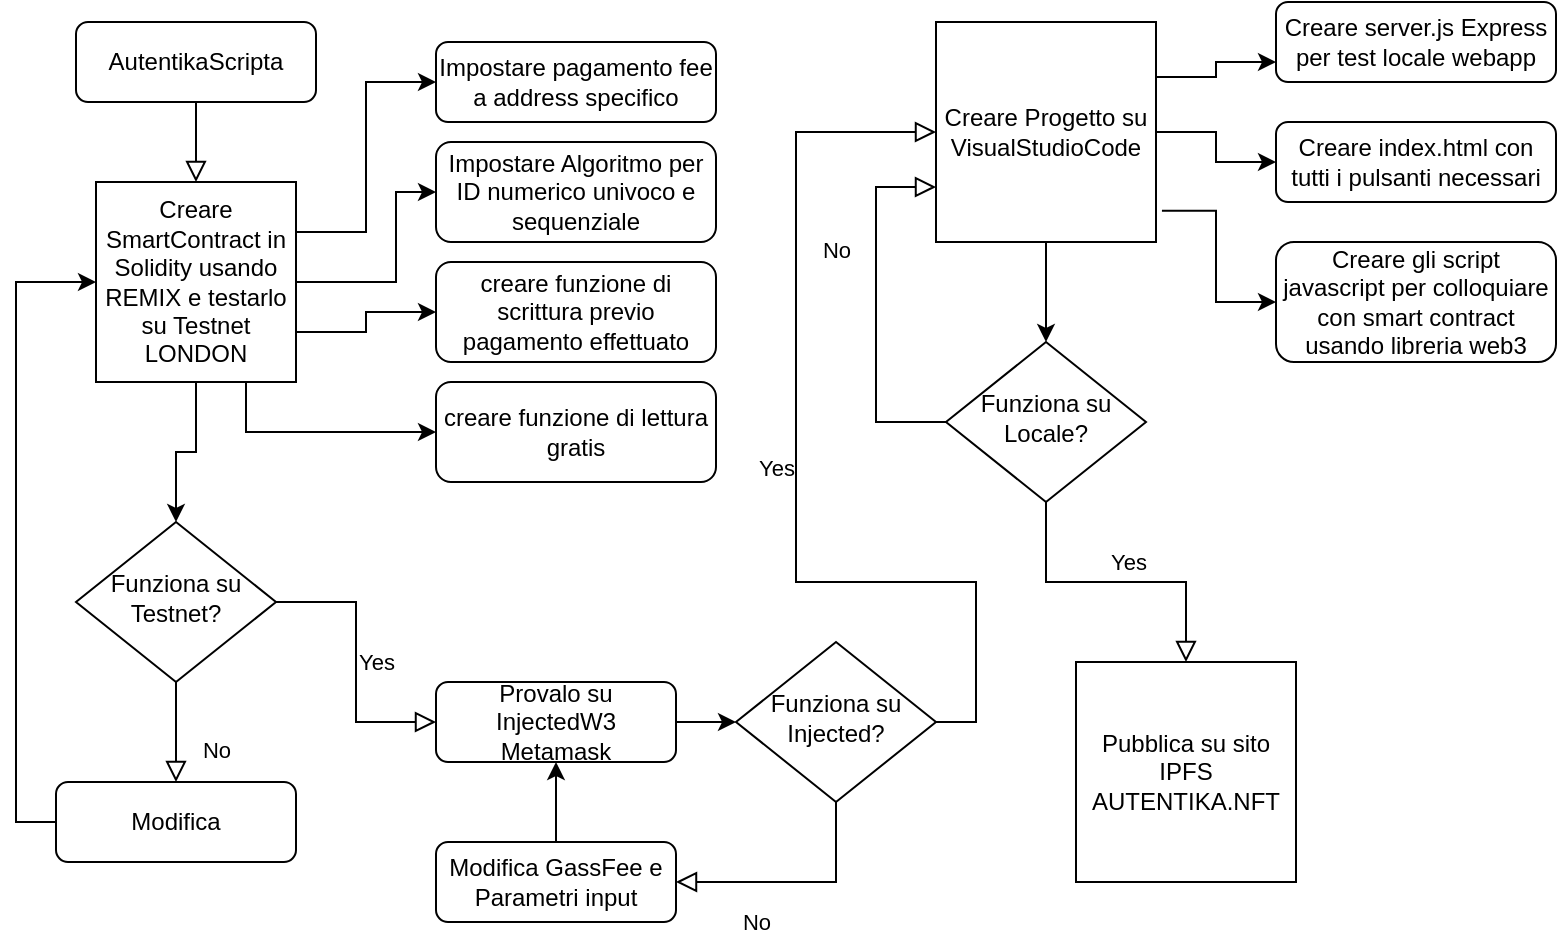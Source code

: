 <mxfile version="20.7.4" type="github">
  <diagram id="C5RBs43oDa-KdzZeNtuy" name="Page-1">
    <mxGraphModel dx="1863" dy="549" grid="1" gridSize="10" guides="1" tooltips="1" connect="1" arrows="1" fold="1" page="1" pageScale="1" pageWidth="827" pageHeight="1169" math="0" shadow="0">
      <root>
        <mxCell id="WIyWlLk6GJQsqaUBKTNV-0" />
        <mxCell id="WIyWlLk6GJQsqaUBKTNV-1" parent="WIyWlLk6GJQsqaUBKTNV-0" />
        <mxCell id="WIyWlLk6GJQsqaUBKTNV-2" value="" style="rounded=0;html=1;jettySize=auto;orthogonalLoop=1;fontSize=11;endArrow=block;endFill=0;endSize=8;strokeWidth=1;shadow=0;labelBackgroundColor=none;edgeStyle=orthogonalEdgeStyle;entryX=0.5;entryY=0;entryDx=0;entryDy=0;" parent="WIyWlLk6GJQsqaUBKTNV-1" source="WIyWlLk6GJQsqaUBKTNV-3" target="DQTBP6IMitFv8wZQ9XvU-0" edge="1">
          <mxGeometry relative="1" as="geometry">
            <mxPoint x="220" y="170" as="targetPoint" />
          </mxGeometry>
        </mxCell>
        <mxCell id="WIyWlLk6GJQsqaUBKTNV-3" value="AutentikaScripta" style="rounded=1;whiteSpace=wrap;html=1;fontSize=12;glass=0;strokeWidth=1;shadow=0;" parent="WIyWlLk6GJQsqaUBKTNV-1" vertex="1">
          <mxGeometry x="30" y="20" width="120" height="40" as="geometry" />
        </mxCell>
        <mxCell id="WIyWlLk6GJQsqaUBKTNV-7" value="Impostare pagamento fee a address specifico" style="rounded=1;whiteSpace=wrap;html=1;fontSize=12;glass=0;strokeWidth=1;shadow=0;" parent="WIyWlLk6GJQsqaUBKTNV-1" vertex="1">
          <mxGeometry x="210" y="30" width="140" height="40" as="geometry" />
        </mxCell>
        <mxCell id="WIyWlLk6GJQsqaUBKTNV-8" value="No" style="rounded=0;html=1;jettySize=auto;orthogonalLoop=1;fontSize=11;endArrow=block;endFill=0;endSize=8;strokeWidth=1;shadow=0;labelBackgroundColor=none;edgeStyle=orthogonalEdgeStyle;" parent="WIyWlLk6GJQsqaUBKTNV-1" source="WIyWlLk6GJQsqaUBKTNV-10" target="WIyWlLk6GJQsqaUBKTNV-11" edge="1">
          <mxGeometry x="0.333" y="20" relative="1" as="geometry">
            <mxPoint as="offset" />
          </mxGeometry>
        </mxCell>
        <mxCell id="WIyWlLk6GJQsqaUBKTNV-9" value="Yes" style="edgeStyle=orthogonalEdgeStyle;rounded=0;html=1;jettySize=auto;orthogonalLoop=1;fontSize=11;endArrow=block;endFill=0;endSize=8;strokeWidth=1;shadow=0;labelBackgroundColor=none;" parent="WIyWlLk6GJQsqaUBKTNV-1" source="WIyWlLk6GJQsqaUBKTNV-10" target="WIyWlLk6GJQsqaUBKTNV-12" edge="1">
          <mxGeometry y="10" relative="1" as="geometry">
            <mxPoint as="offset" />
          </mxGeometry>
        </mxCell>
        <mxCell id="WIyWlLk6GJQsqaUBKTNV-10" value="Funziona su Testnet?" style="rhombus;whiteSpace=wrap;html=1;shadow=0;fontFamily=Helvetica;fontSize=12;align=center;strokeWidth=1;spacing=6;spacingTop=-4;" parent="WIyWlLk6GJQsqaUBKTNV-1" vertex="1">
          <mxGeometry x="30" y="270" width="100" height="80" as="geometry" />
        </mxCell>
        <mxCell id="DQTBP6IMitFv8wZQ9XvU-20" style="edgeStyle=orthogonalEdgeStyle;rounded=0;orthogonalLoop=1;jettySize=auto;html=1;exitX=0;exitY=0.5;exitDx=0;exitDy=0;entryX=0;entryY=0.5;entryDx=0;entryDy=0;" edge="1" parent="WIyWlLk6GJQsqaUBKTNV-1" source="WIyWlLk6GJQsqaUBKTNV-11" target="DQTBP6IMitFv8wZQ9XvU-0">
          <mxGeometry relative="1" as="geometry" />
        </mxCell>
        <mxCell id="WIyWlLk6GJQsqaUBKTNV-11" value="Modifica" style="rounded=1;whiteSpace=wrap;html=1;fontSize=12;glass=0;strokeWidth=1;shadow=0;" parent="WIyWlLk6GJQsqaUBKTNV-1" vertex="1">
          <mxGeometry x="20" y="400" width="120" height="40" as="geometry" />
        </mxCell>
        <mxCell id="DQTBP6IMitFv8wZQ9XvU-23" style="edgeStyle=orthogonalEdgeStyle;rounded=0;orthogonalLoop=1;jettySize=auto;html=1;exitX=1;exitY=0.5;exitDx=0;exitDy=0;entryX=0;entryY=0.5;entryDx=0;entryDy=0;" edge="1" parent="WIyWlLk6GJQsqaUBKTNV-1" source="WIyWlLk6GJQsqaUBKTNV-12" target="DQTBP6IMitFv8wZQ9XvU-21">
          <mxGeometry relative="1" as="geometry" />
        </mxCell>
        <mxCell id="WIyWlLk6GJQsqaUBKTNV-12" value="Provalo su InjectedW3 Metamask" style="rounded=1;whiteSpace=wrap;html=1;fontSize=12;glass=0;strokeWidth=1;shadow=0;" parent="WIyWlLk6GJQsqaUBKTNV-1" vertex="1">
          <mxGeometry x="210" y="350" width="120" height="40" as="geometry" />
        </mxCell>
        <mxCell id="DQTBP6IMitFv8wZQ9XvU-4" style="edgeStyle=orthogonalEdgeStyle;rounded=0;orthogonalLoop=1;jettySize=auto;html=1;exitX=1;exitY=0.25;exitDx=0;exitDy=0;entryX=0;entryY=0.5;entryDx=0;entryDy=0;" edge="1" parent="WIyWlLk6GJQsqaUBKTNV-1" source="DQTBP6IMitFv8wZQ9XvU-0" target="WIyWlLk6GJQsqaUBKTNV-7">
          <mxGeometry relative="1" as="geometry" />
        </mxCell>
        <mxCell id="DQTBP6IMitFv8wZQ9XvU-8" style="edgeStyle=orthogonalEdgeStyle;rounded=0;orthogonalLoop=1;jettySize=auto;html=1;exitX=1;exitY=0.5;exitDx=0;exitDy=0;entryX=0;entryY=0.5;entryDx=0;entryDy=0;" edge="1" parent="WIyWlLk6GJQsqaUBKTNV-1" source="DQTBP6IMitFv8wZQ9XvU-0" target="DQTBP6IMitFv8wZQ9XvU-5">
          <mxGeometry relative="1" as="geometry">
            <Array as="points">
              <mxPoint x="190" y="150" />
              <mxPoint x="190" y="105" />
            </Array>
          </mxGeometry>
        </mxCell>
        <mxCell id="DQTBP6IMitFv8wZQ9XvU-11" style="edgeStyle=orthogonalEdgeStyle;rounded=0;orthogonalLoop=1;jettySize=auto;html=1;exitX=1;exitY=0.75;exitDx=0;exitDy=0;entryX=0;entryY=0.5;entryDx=0;entryDy=0;" edge="1" parent="WIyWlLk6GJQsqaUBKTNV-1" source="DQTBP6IMitFv8wZQ9XvU-0" target="DQTBP6IMitFv8wZQ9XvU-9">
          <mxGeometry relative="1" as="geometry" />
        </mxCell>
        <mxCell id="DQTBP6IMitFv8wZQ9XvU-16" style="edgeStyle=orthogonalEdgeStyle;rounded=0;orthogonalLoop=1;jettySize=auto;html=1;exitX=0.75;exitY=1;exitDx=0;exitDy=0;entryX=0;entryY=0.5;entryDx=0;entryDy=0;" edge="1" parent="WIyWlLk6GJQsqaUBKTNV-1" source="DQTBP6IMitFv8wZQ9XvU-0" target="DQTBP6IMitFv8wZQ9XvU-12">
          <mxGeometry relative="1" as="geometry" />
        </mxCell>
        <mxCell id="DQTBP6IMitFv8wZQ9XvU-18" style="edgeStyle=orthogonalEdgeStyle;rounded=0;orthogonalLoop=1;jettySize=auto;html=1;exitX=0.5;exitY=1;exitDx=0;exitDy=0;entryX=0.5;entryY=0;entryDx=0;entryDy=0;" edge="1" parent="WIyWlLk6GJQsqaUBKTNV-1" source="DQTBP6IMitFv8wZQ9XvU-0" target="WIyWlLk6GJQsqaUBKTNV-10">
          <mxGeometry relative="1" as="geometry" />
        </mxCell>
        <mxCell id="DQTBP6IMitFv8wZQ9XvU-0" value="Creare SmartContract in Solidity usando REMIX e testarlo su Testnet LONDON" style="whiteSpace=wrap;html=1;aspect=fixed;" vertex="1" parent="WIyWlLk6GJQsqaUBKTNV-1">
          <mxGeometry x="40" y="100" width="100" height="100" as="geometry" />
        </mxCell>
        <mxCell id="DQTBP6IMitFv8wZQ9XvU-5" value="Impostare Algoritmo per ID numerico univoco e sequenziale" style="rounded=1;whiteSpace=wrap;html=1;fontSize=12;glass=0;strokeWidth=1;shadow=0;" vertex="1" parent="WIyWlLk6GJQsqaUBKTNV-1">
          <mxGeometry x="210" y="80" width="140" height="50" as="geometry" />
        </mxCell>
        <mxCell id="DQTBP6IMitFv8wZQ9XvU-9" value="creare funzione di scrittura previo pagamento effettuato" style="rounded=1;whiteSpace=wrap;html=1;fontSize=12;glass=0;strokeWidth=1;shadow=0;" vertex="1" parent="WIyWlLk6GJQsqaUBKTNV-1">
          <mxGeometry x="210" y="140" width="140" height="50" as="geometry" />
        </mxCell>
        <mxCell id="DQTBP6IMitFv8wZQ9XvU-12" value="creare funzione di lettura gratis" style="rounded=1;whiteSpace=wrap;html=1;fontSize=12;glass=0;strokeWidth=1;shadow=0;" vertex="1" parent="WIyWlLk6GJQsqaUBKTNV-1">
          <mxGeometry x="210" y="200" width="140" height="50" as="geometry" />
        </mxCell>
        <mxCell id="DQTBP6IMitFv8wZQ9XvU-21" value="Funziona su Injected?" style="rhombus;whiteSpace=wrap;html=1;shadow=0;fontFamily=Helvetica;fontSize=12;align=center;strokeWidth=1;spacing=6;spacingTop=-4;" vertex="1" parent="WIyWlLk6GJQsqaUBKTNV-1">
          <mxGeometry x="360" y="330" width="100" height="80" as="geometry" />
        </mxCell>
        <mxCell id="DQTBP6IMitFv8wZQ9XvU-25" value="No" style="rounded=0;html=1;jettySize=auto;orthogonalLoop=1;fontSize=11;endArrow=block;endFill=0;endSize=8;strokeWidth=1;shadow=0;labelBackgroundColor=none;edgeStyle=orthogonalEdgeStyle;exitX=0.5;exitY=1;exitDx=0;exitDy=0;entryX=1;entryY=0.5;entryDx=0;entryDy=0;" edge="1" parent="WIyWlLk6GJQsqaUBKTNV-1" source="DQTBP6IMitFv8wZQ9XvU-21" target="DQTBP6IMitFv8wZQ9XvU-26">
          <mxGeometry x="0.333" y="20" relative="1" as="geometry">
            <mxPoint as="offset" />
            <mxPoint x="350" y="430" as="sourcePoint" />
            <mxPoint x="440" y="460" as="targetPoint" />
            <Array as="points">
              <mxPoint x="410" y="450" />
            </Array>
          </mxGeometry>
        </mxCell>
        <mxCell id="DQTBP6IMitFv8wZQ9XvU-30" style="edgeStyle=orthogonalEdgeStyle;rounded=0;orthogonalLoop=1;jettySize=auto;html=1;exitX=0.5;exitY=0;exitDx=0;exitDy=0;entryX=0.5;entryY=1;entryDx=0;entryDy=0;" edge="1" parent="WIyWlLk6GJQsqaUBKTNV-1" source="DQTBP6IMitFv8wZQ9XvU-26" target="WIyWlLk6GJQsqaUBKTNV-12">
          <mxGeometry relative="1" as="geometry" />
        </mxCell>
        <mxCell id="DQTBP6IMitFv8wZQ9XvU-26" value="Modifica GassFee e Parametri input" style="rounded=1;whiteSpace=wrap;html=1;fontSize=12;glass=0;strokeWidth=1;shadow=0;" vertex="1" parent="WIyWlLk6GJQsqaUBKTNV-1">
          <mxGeometry x="210" y="430" width="120" height="40" as="geometry" />
        </mxCell>
        <mxCell id="DQTBP6IMitFv8wZQ9XvU-35" style="edgeStyle=orthogonalEdgeStyle;rounded=0;orthogonalLoop=1;jettySize=auto;html=1;exitX=1;exitY=0.25;exitDx=0;exitDy=0;entryX=0;entryY=0.75;entryDx=0;entryDy=0;" edge="1" parent="WIyWlLk6GJQsqaUBKTNV-1" source="DQTBP6IMitFv8wZQ9XvU-31" target="DQTBP6IMitFv8wZQ9XvU-33">
          <mxGeometry relative="1" as="geometry" />
        </mxCell>
        <mxCell id="DQTBP6IMitFv8wZQ9XvU-38" style="edgeStyle=orthogonalEdgeStyle;rounded=0;orthogonalLoop=1;jettySize=auto;html=1;exitX=1;exitY=0.5;exitDx=0;exitDy=0;entryX=0;entryY=0.5;entryDx=0;entryDy=0;" edge="1" parent="WIyWlLk6GJQsqaUBKTNV-1" source="DQTBP6IMitFv8wZQ9XvU-31" target="DQTBP6IMitFv8wZQ9XvU-36">
          <mxGeometry relative="1" as="geometry" />
        </mxCell>
        <mxCell id="DQTBP6IMitFv8wZQ9XvU-45" style="edgeStyle=orthogonalEdgeStyle;rounded=0;orthogonalLoop=1;jettySize=auto;html=1;exitX=0.5;exitY=1;exitDx=0;exitDy=0;entryX=0.5;entryY=0;entryDx=0;entryDy=0;" edge="1" parent="WIyWlLk6GJQsqaUBKTNV-1" source="DQTBP6IMitFv8wZQ9XvU-31" target="DQTBP6IMitFv8wZQ9XvU-42">
          <mxGeometry relative="1" as="geometry" />
        </mxCell>
        <mxCell id="DQTBP6IMitFv8wZQ9XvU-31" value="Creare Progetto su VisualStudioCode&lt;br&gt;" style="whiteSpace=wrap;html=1;aspect=fixed;" vertex="1" parent="WIyWlLk6GJQsqaUBKTNV-1">
          <mxGeometry x="460" y="20" width="110" height="110" as="geometry" />
        </mxCell>
        <mxCell id="DQTBP6IMitFv8wZQ9XvU-32" value="Yes" style="edgeStyle=orthogonalEdgeStyle;rounded=0;html=1;jettySize=auto;orthogonalLoop=1;fontSize=11;endArrow=block;endFill=0;endSize=8;strokeWidth=1;shadow=0;labelBackgroundColor=none;exitX=1;exitY=0.5;exitDx=0;exitDy=0;entryX=0;entryY=0.5;entryDx=0;entryDy=0;" edge="1" parent="WIyWlLk6GJQsqaUBKTNV-1" source="DQTBP6IMitFv8wZQ9XvU-21" target="DQTBP6IMitFv8wZQ9XvU-31">
          <mxGeometry y="10" relative="1" as="geometry">
            <mxPoint as="offset" />
            <mxPoint x="520" y="250" as="sourcePoint" />
            <mxPoint x="380" y="60" as="targetPoint" />
            <Array as="points">
              <mxPoint x="480" y="370" />
              <mxPoint x="480" y="300" />
              <mxPoint x="390" y="300" />
              <mxPoint x="390" y="75" />
            </Array>
          </mxGeometry>
        </mxCell>
        <mxCell id="DQTBP6IMitFv8wZQ9XvU-33" value="Creare server.js Express per test locale webapp" style="rounded=1;whiteSpace=wrap;html=1;fontSize=12;glass=0;strokeWidth=1;shadow=0;" vertex="1" parent="WIyWlLk6GJQsqaUBKTNV-1">
          <mxGeometry x="630" y="10" width="140" height="40" as="geometry" />
        </mxCell>
        <mxCell id="DQTBP6IMitFv8wZQ9XvU-36" value="Creare index.html con tutti i pulsanti necessari" style="rounded=1;whiteSpace=wrap;html=1;fontSize=12;glass=0;strokeWidth=1;shadow=0;" vertex="1" parent="WIyWlLk6GJQsqaUBKTNV-1">
          <mxGeometry x="630" y="70" width="140" height="40" as="geometry" />
        </mxCell>
        <mxCell id="DQTBP6IMitFv8wZQ9XvU-39" value="Creare gli script javascript per colloquiare con smart contract usando libreria web3" style="rounded=1;whiteSpace=wrap;html=1;fontSize=12;glass=0;strokeWidth=1;shadow=0;" vertex="1" parent="WIyWlLk6GJQsqaUBKTNV-1">
          <mxGeometry x="630" y="130" width="140" height="60" as="geometry" />
        </mxCell>
        <mxCell id="DQTBP6IMitFv8wZQ9XvU-41" style="edgeStyle=orthogonalEdgeStyle;rounded=0;orthogonalLoop=1;jettySize=auto;html=1;exitX=1.027;exitY=0.858;exitDx=0;exitDy=0;entryX=0;entryY=0.5;entryDx=0;entryDy=0;exitPerimeter=0;" edge="1" parent="WIyWlLk6GJQsqaUBKTNV-1" source="DQTBP6IMitFv8wZQ9XvU-31" target="DQTBP6IMitFv8wZQ9XvU-39">
          <mxGeometry relative="1" as="geometry">
            <mxPoint x="580" y="85" as="sourcePoint" />
            <mxPoint x="640" y="100" as="targetPoint" />
          </mxGeometry>
        </mxCell>
        <mxCell id="DQTBP6IMitFv8wZQ9XvU-42" value="Funziona su Locale?" style="rhombus;whiteSpace=wrap;html=1;shadow=0;fontFamily=Helvetica;fontSize=12;align=center;strokeWidth=1;spacing=6;spacingTop=-4;" vertex="1" parent="WIyWlLk6GJQsqaUBKTNV-1">
          <mxGeometry x="465" y="180" width="100" height="80" as="geometry" />
        </mxCell>
        <mxCell id="DQTBP6IMitFv8wZQ9XvU-43" value="No" style="rounded=0;html=1;jettySize=auto;orthogonalLoop=1;fontSize=11;endArrow=block;endFill=0;endSize=8;strokeWidth=1;shadow=0;labelBackgroundColor=none;edgeStyle=orthogonalEdgeStyle;exitX=0;exitY=0.5;exitDx=0;exitDy=0;entryX=0;entryY=0.75;entryDx=0;entryDy=0;" edge="1" parent="WIyWlLk6GJQsqaUBKTNV-1" source="DQTBP6IMitFv8wZQ9XvU-42" target="DQTBP6IMitFv8wZQ9XvU-31">
          <mxGeometry x="0.333" y="20" relative="1" as="geometry">
            <mxPoint as="offset" />
            <mxPoint x="640" y="280" as="sourcePoint" />
            <mxPoint x="560" y="320" as="targetPoint" />
            <Array as="points">
              <mxPoint x="430" y="220" />
              <mxPoint x="430" y="103" />
            </Array>
          </mxGeometry>
        </mxCell>
        <mxCell id="DQTBP6IMitFv8wZQ9XvU-46" value="Yes" style="edgeStyle=orthogonalEdgeStyle;rounded=0;html=1;jettySize=auto;orthogonalLoop=1;fontSize=11;endArrow=block;endFill=0;endSize=8;strokeWidth=1;shadow=0;labelBackgroundColor=none;exitX=0.5;exitY=1;exitDx=0;exitDy=0;entryX=0.5;entryY=0;entryDx=0;entryDy=0;" edge="1" parent="WIyWlLk6GJQsqaUBKTNV-1" source="DQTBP6IMitFv8wZQ9XvU-42" target="DQTBP6IMitFv8wZQ9XvU-47">
          <mxGeometry x="0.083" y="10" relative="1" as="geometry">
            <mxPoint as="offset" />
            <mxPoint x="475" y="280" as="sourcePoint" />
            <mxPoint x="555" y="340" as="targetPoint" />
          </mxGeometry>
        </mxCell>
        <mxCell id="DQTBP6IMitFv8wZQ9XvU-47" value="Pubblica su sito IPFS AUTENTIKA.NFT" style="whiteSpace=wrap;html=1;aspect=fixed;" vertex="1" parent="WIyWlLk6GJQsqaUBKTNV-1">
          <mxGeometry x="530" y="340" width="110" height="110" as="geometry" />
        </mxCell>
      </root>
    </mxGraphModel>
  </diagram>
</mxfile>
